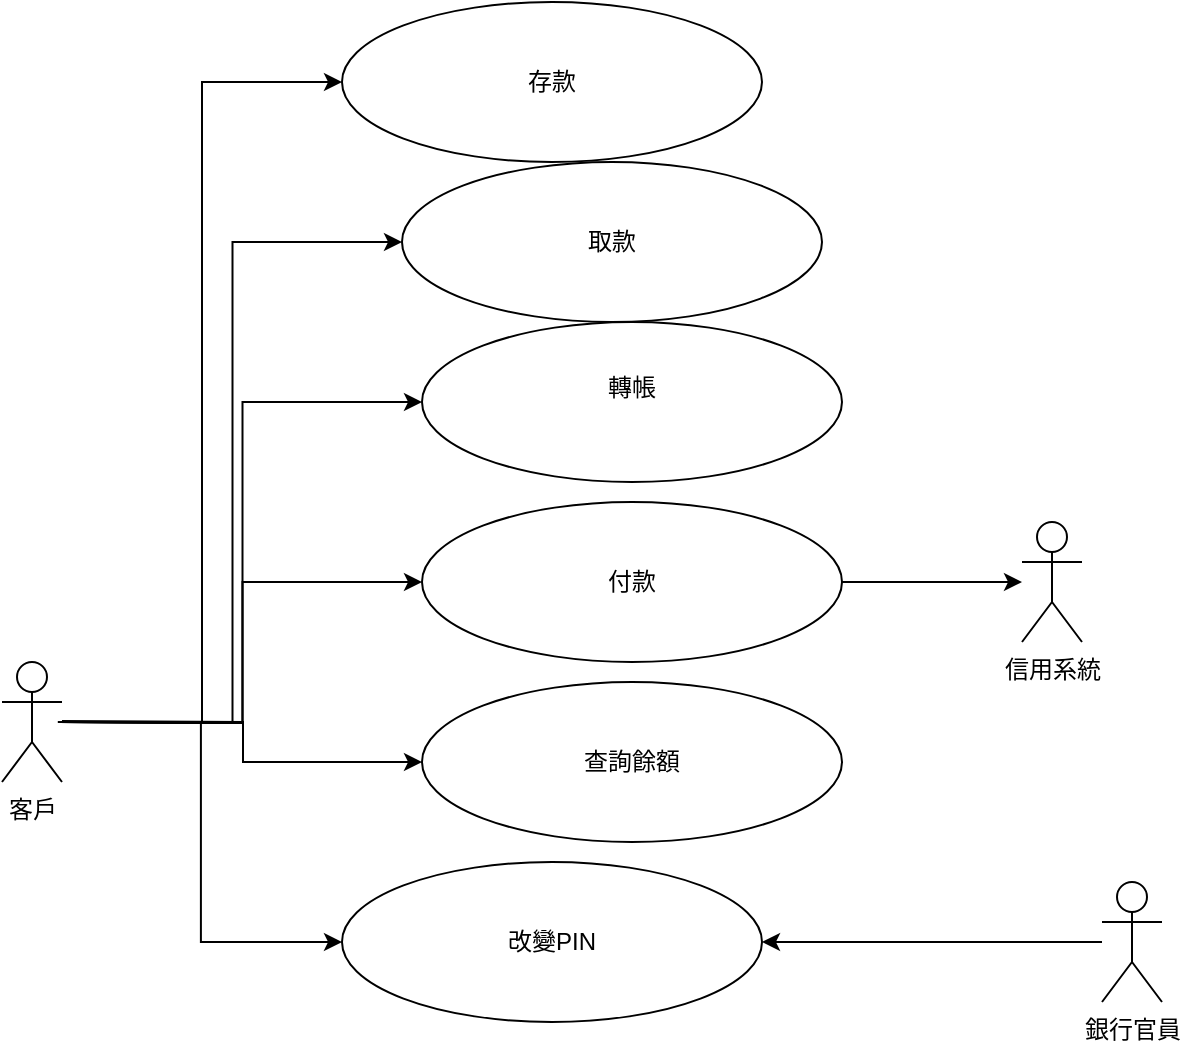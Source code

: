 <mxfile version="26.0.2">
  <diagram name="第 1 页" id="mL5roeD8wx7HPHfgIToW">
    <mxGraphModel grid="1" page="1" gridSize="10" guides="1" tooltips="1" connect="1" arrows="1" fold="1" pageScale="1" pageWidth="827" pageHeight="1169" math="0" shadow="0">
      <root>
        <mxCell id="0" />
        <mxCell id="1" parent="0" />
        <mxCell id="P34mL9KehxrlS1Zlg1Dh-16" style="edgeStyle=orthogonalEdgeStyle;rounded=0;orthogonalLoop=1;jettySize=auto;html=1;entryX=0;entryY=0.5;entryDx=0;entryDy=0;" edge="1" parent="1" source="P34mL9KehxrlS1Zlg1Dh-1" target="P34mL9KehxrlS1Zlg1Dh-3">
          <mxGeometry relative="1" as="geometry" />
        </mxCell>
        <mxCell id="P34mL9KehxrlS1Zlg1Dh-1" value="客戶" style="shape=umlActor;verticalLabelPosition=bottom;verticalAlign=top;html=1;outlineConnect=0;" vertex="1" parent="1">
          <mxGeometry x="80" y="370" width="30" height="60" as="geometry" />
        </mxCell>
        <mxCell id="P34mL9KehxrlS1Zlg1Dh-3" value="存款" style="ellipse;whiteSpace=wrap;html=1;" vertex="1" parent="1">
          <mxGeometry x="250" y="40" width="210" height="80" as="geometry" />
        </mxCell>
        <mxCell id="P34mL9KehxrlS1Zlg1Dh-4" value="改變PIN" style="ellipse;whiteSpace=wrap;html=1;" vertex="1" parent="1">
          <mxGeometry x="250" y="470" width="210" height="80" as="geometry" />
        </mxCell>
        <mxCell id="P34mL9KehxrlS1Zlg1Dh-5" value="查詢餘額" style="ellipse;whiteSpace=wrap;html=1;" vertex="1" parent="1">
          <mxGeometry x="290" y="380" width="210" height="80" as="geometry" />
        </mxCell>
        <mxCell id="P34mL9KehxrlS1Zlg1Dh-6" value="取款" style="ellipse;whiteSpace=wrap;html=1;" vertex="1" parent="1">
          <mxGeometry x="280" y="120" width="210" height="80" as="geometry" />
        </mxCell>
        <mxCell id="P34mL9KehxrlS1Zlg1Dh-23" style="edgeStyle=orthogonalEdgeStyle;rounded=0;orthogonalLoop=1;jettySize=auto;html=1;" edge="1" parent="1" source="P34mL9KehxrlS1Zlg1Dh-7" target="P34mL9KehxrlS1Zlg1Dh-9">
          <mxGeometry relative="1" as="geometry" />
        </mxCell>
        <mxCell id="P34mL9KehxrlS1Zlg1Dh-7" value="付款" style="ellipse;whiteSpace=wrap;html=1;" vertex="1" parent="1">
          <mxGeometry x="290" y="290" width="210" height="80" as="geometry" />
        </mxCell>
        <mxCell id="P34mL9KehxrlS1Zlg1Dh-8" value="轉帳&lt;div&gt;&lt;br&gt;&lt;/div&gt;" style="ellipse;whiteSpace=wrap;html=1;" vertex="1" parent="1">
          <mxGeometry x="290" y="200" width="210" height="80" as="geometry" />
        </mxCell>
        <mxCell id="P34mL9KehxrlS1Zlg1Dh-9" value="信用系統" style="shape=umlActor;verticalLabelPosition=bottom;verticalAlign=top;html=1;outlineConnect=0;" vertex="1" parent="1">
          <mxGeometry x="590" y="300" width="30" height="60" as="geometry" />
        </mxCell>
        <mxCell id="P34mL9KehxrlS1Zlg1Dh-24" style="edgeStyle=orthogonalEdgeStyle;rounded=0;orthogonalLoop=1;jettySize=auto;html=1;entryX=1;entryY=0.5;entryDx=0;entryDy=0;" edge="1" parent="1" source="P34mL9KehxrlS1Zlg1Dh-10" target="P34mL9KehxrlS1Zlg1Dh-4">
          <mxGeometry relative="1" as="geometry" />
        </mxCell>
        <mxCell id="P34mL9KehxrlS1Zlg1Dh-10" value="銀行官員" style="shape=umlActor;verticalLabelPosition=bottom;verticalAlign=top;html=1;outlineConnect=0;" vertex="1" parent="1">
          <mxGeometry x="630" y="480" width="30" height="60" as="geometry" />
        </mxCell>
        <mxCell id="P34mL9KehxrlS1Zlg1Dh-17" style="edgeStyle=orthogonalEdgeStyle;rounded=0;orthogonalLoop=1;jettySize=auto;html=1;entryX=0;entryY=0.5;entryDx=0;entryDy=0;" edge="1" parent="1" target="P34mL9KehxrlS1Zlg1Dh-6">
          <mxGeometry relative="1" as="geometry">
            <mxPoint x="109.5" y="400" as="sourcePoint" />
            <mxPoint x="209.5" y="90" as="targetPoint" />
          </mxGeometry>
        </mxCell>
        <mxCell id="P34mL9KehxrlS1Zlg1Dh-18" style="edgeStyle=orthogonalEdgeStyle;rounded=0;orthogonalLoop=1;jettySize=auto;html=1;entryX=0;entryY=0.5;entryDx=0;entryDy=0;" edge="1" parent="1" target="P34mL9KehxrlS1Zlg1Dh-8">
          <mxGeometry relative="1" as="geometry">
            <mxPoint x="109.5" y="400" as="sourcePoint" />
            <mxPoint x="209.5" y="90" as="targetPoint" />
          </mxGeometry>
        </mxCell>
        <mxCell id="P34mL9KehxrlS1Zlg1Dh-19" style="edgeStyle=orthogonalEdgeStyle;rounded=0;orthogonalLoop=1;jettySize=auto;html=1;entryX=0;entryY=0.5;entryDx=0;entryDy=0;" edge="1" parent="1" target="P34mL9KehxrlS1Zlg1Dh-7">
          <mxGeometry relative="1" as="geometry">
            <mxPoint x="109.5" y="400" as="sourcePoint" />
            <mxPoint x="209.5" y="90" as="targetPoint" />
          </mxGeometry>
        </mxCell>
        <mxCell id="P34mL9KehxrlS1Zlg1Dh-20" style="edgeStyle=orthogonalEdgeStyle;rounded=0;orthogonalLoop=1;jettySize=auto;html=1;entryX=0;entryY=0.5;entryDx=0;entryDy=0;" edge="1" parent="1" target="P34mL9KehxrlS1Zlg1Dh-5">
          <mxGeometry relative="1" as="geometry">
            <mxPoint x="110" y="399.5" as="sourcePoint" />
            <mxPoint x="210" y="89.5" as="targetPoint" />
          </mxGeometry>
        </mxCell>
        <mxCell id="P34mL9KehxrlS1Zlg1Dh-22" style="edgeStyle=orthogonalEdgeStyle;rounded=0;orthogonalLoop=1;jettySize=auto;html=1;entryX=0;entryY=0.5;entryDx=0;entryDy=0;" edge="1" parent="1" target="P34mL9KehxrlS1Zlg1Dh-4">
          <mxGeometry relative="1" as="geometry">
            <mxPoint x="107.9" y="400" as="sourcePoint" />
            <mxPoint x="220.0" y="509.86" as="targetPoint" />
          </mxGeometry>
        </mxCell>
      </root>
    </mxGraphModel>
  </diagram>
</mxfile>
